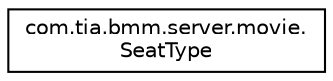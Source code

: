 digraph "Graphical Class Hierarchy"
{
 // INTERACTIVE_SVG=YES
 // LATEX_PDF_SIZE
  edge [fontname="Helvetica",fontsize="10",labelfontname="Helvetica",labelfontsize="10"];
  node [fontname="Helvetica",fontsize="10",shape=record];
  rankdir="LR";
  Node0 [label="com.tia.bmm.server.movie.\lSeatType",height=0.2,width=0.4,color="black", fillcolor="white", style="filled",URL="$d6/da9/enumcom_1_1tia_1_1bmm_1_1server_1_1movie_1_1_seat_type.html",tooltip=" "];
}
